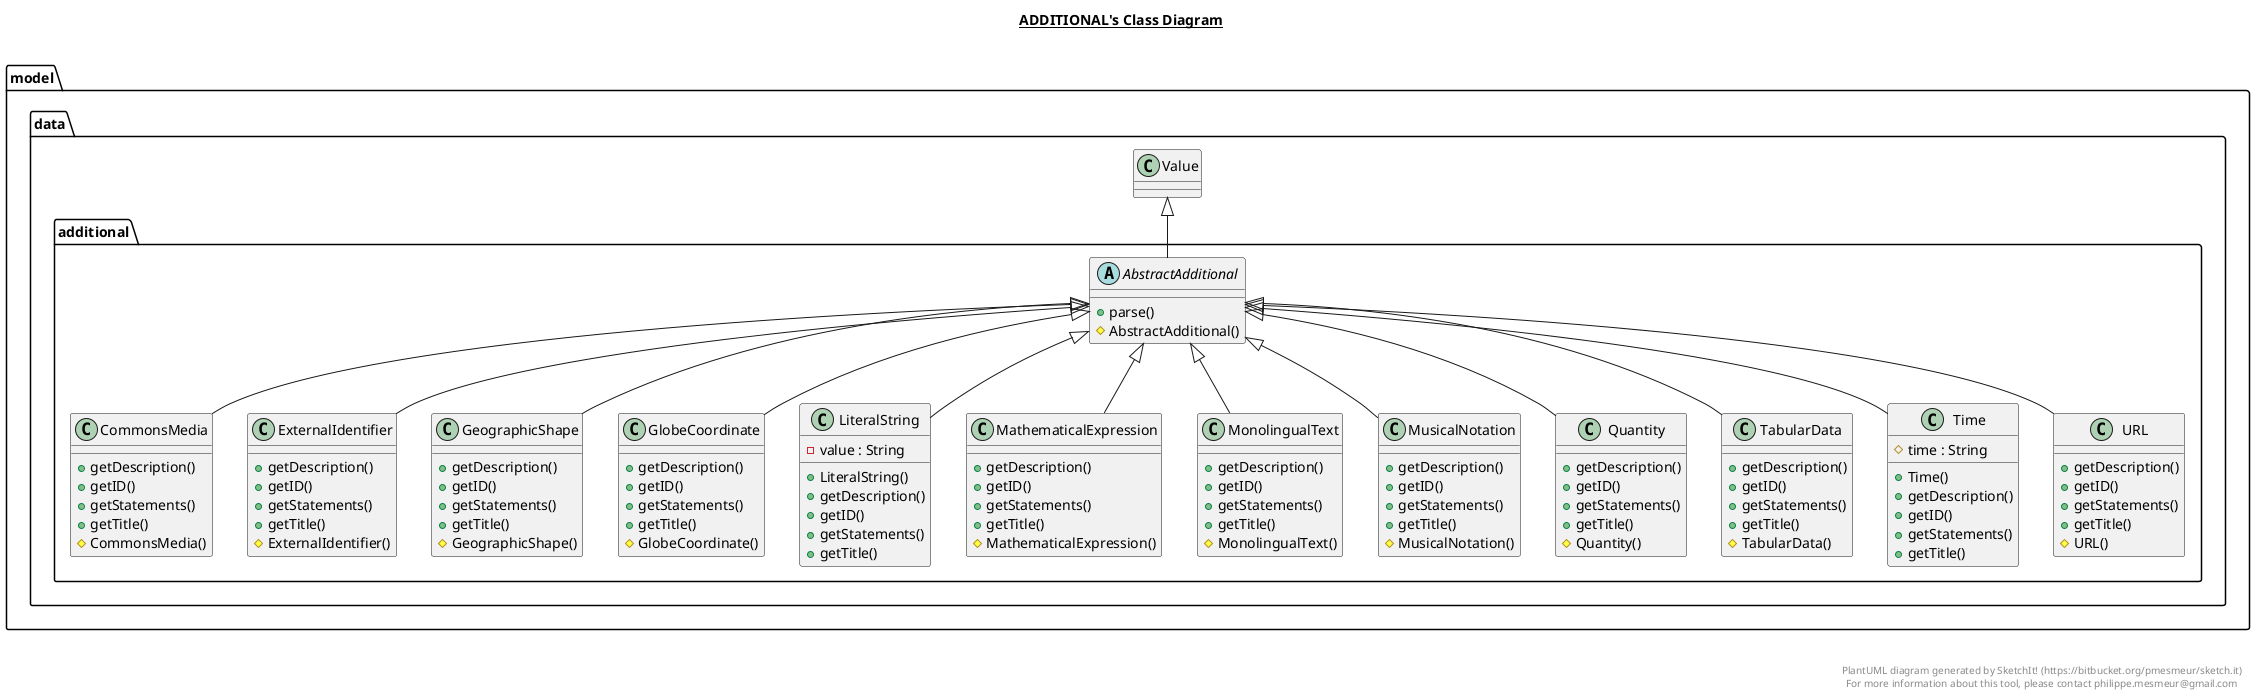 @startuml

title __ADDITIONAL's Class Diagram__\n

  namespace model.data {
    namespace additional {
      abstract class model.data.additional.AbstractAdditional {
          + parse()
          # AbstractAdditional()
      }
    }
  }
  

  namespace model.data {
    namespace additional {
      class model.data.additional.CommonsMedia {
          + getDescription()
          + getID()
          + getStatements()
          + getTitle()
          # CommonsMedia()
      }
    }
  }
  

  namespace model.data {
    namespace additional {
      class model.data.additional.ExternalIdentifier {
          + getDescription()
          + getID()
          + getStatements()
          + getTitle()
          # ExternalIdentifier()
      }
    }
  }
  

  namespace model.data {
    namespace additional {
      class model.data.additional.GeographicShape {
          + getDescription()
          + getID()
          + getStatements()
          + getTitle()
          # GeographicShape()
      }
    }
  }
  

  namespace model.data {
    namespace additional {
      class model.data.additional.GlobeCoordinate {
          + getDescription()
          + getID()
          + getStatements()
          + getTitle()
          # GlobeCoordinate()
      }
    }
  }
  

  namespace model.data {
    namespace additional {
      class model.data.additional.LiteralString {
          - value : String
          + LiteralString()
          + getDescription()
          + getID()
          + getStatements()
          + getTitle()
      }
    }
  }
  

  namespace model.data {
    namespace additional {
      class model.data.additional.MathematicalExpression {
          + getDescription()
          + getID()
          + getStatements()
          + getTitle()
          # MathematicalExpression()
      }
    }
  }
  

  namespace model.data {
    namespace additional {
      class model.data.additional.MonolingualText {
          + getDescription()
          + getID()
          + getStatements()
          + getTitle()
          # MonolingualText()
      }
    }
  }
  

  namespace model.data {
    namespace additional {
      class model.data.additional.MusicalNotation {
          + getDescription()
          + getID()
          + getStatements()
          + getTitle()
          # MusicalNotation()
      }
    }
  }
  

  namespace model.data {
    namespace additional {
      class model.data.additional.Quantity {
          + getDescription()
          + getID()
          + getStatements()
          + getTitle()
          # Quantity()
      }
    }
  }
  

  namespace model.data {
    namespace additional {
      class model.data.additional.TabularData {
          + getDescription()
          + getID()
          + getStatements()
          + getTitle()
          # TabularData()
      }
    }
  }
  

  namespace model.data {
    namespace additional {
      class model.data.additional.Time {
          # time : String
          + Time()
          + getDescription()
          + getID()
          + getStatements()
          + getTitle()
      }
    }
  }
  

  namespace model.data {
    namespace additional {
      class model.data.additional.URL {
          + getDescription()
          + getID()
          + getStatements()
          + getTitle()
          # URL()
      }
    }
  }
  

  model.data.additional.AbstractAdditional -up-|> model.data.Value
  model.data.additional.CommonsMedia -up-|> model.data.additional.AbstractAdditional
  model.data.additional.ExternalIdentifier -up-|> model.data.additional.AbstractAdditional
  model.data.additional.GeographicShape -up-|> model.data.additional.AbstractAdditional
  model.data.additional.GlobeCoordinate -up-|> model.data.additional.AbstractAdditional
  model.data.additional.LiteralString -up-|> model.data.additional.AbstractAdditional
  model.data.additional.MathematicalExpression -up-|> model.data.additional.AbstractAdditional
  model.data.additional.MonolingualText -up-|> model.data.additional.AbstractAdditional
  model.data.additional.MusicalNotation -up-|> model.data.additional.AbstractAdditional
  model.data.additional.Quantity -up-|> model.data.additional.AbstractAdditional
  model.data.additional.TabularData -up-|> model.data.additional.AbstractAdditional
  model.data.additional.Time -up-|> model.data.additional.AbstractAdditional
  model.data.additional.URL -up-|> model.data.additional.AbstractAdditional


right footer


PlantUML diagram generated by SketchIt! (https://bitbucket.org/pmesmeur/sketch.it)
For more information about this tool, please contact philippe.mesmeur@gmail.com
endfooter

@enduml
